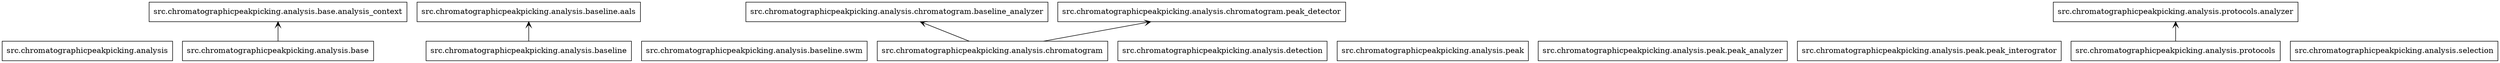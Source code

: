 digraph "packages_analysis" {
rankdir=BT
charset="utf-8"
"src.chromatographicpeakpicking.analysis" [color="black", label=<src.chromatographicpeakpicking.analysis>, shape="box", style="solid"];
"src.chromatographicpeakpicking.analysis.base" [color="black", label=<src.chromatographicpeakpicking.analysis.base>, shape="box", style="solid"];
"src.chromatographicpeakpicking.analysis.base.analysis_context" [color="black", label=<src.chromatographicpeakpicking.analysis.base.analysis_context>, shape="box", style="solid"];
"src.chromatographicpeakpicking.analysis.baseline" [color="black", label=<src.chromatographicpeakpicking.analysis.baseline>, shape="box", style="solid"];
"src.chromatographicpeakpicking.analysis.baseline.aals" [color="black", label=<src.chromatographicpeakpicking.analysis.baseline.aals>, shape="box", style="solid"];
"src.chromatographicpeakpicking.analysis.baseline.swm" [color="black", label=<src.chromatographicpeakpicking.analysis.baseline.swm>, shape="box", style="solid"];
"src.chromatographicpeakpicking.analysis.chromatogram" [color="black", label=<src.chromatographicpeakpicking.analysis.chromatogram>, shape="box", style="solid"];
"src.chromatographicpeakpicking.analysis.chromatogram.baseline_analyzer" [color="black", label=<src.chromatographicpeakpicking.analysis.chromatogram.baseline_analyzer>, shape="box", style="solid"];
"src.chromatographicpeakpicking.analysis.chromatogram.peak_detector" [color="black", label=<src.chromatographicpeakpicking.analysis.chromatogram.peak_detector>, shape="box", style="solid"];
"src.chromatographicpeakpicking.analysis.detection" [color="black", label=<src.chromatographicpeakpicking.analysis.detection>, shape="box", style="solid"];
"src.chromatographicpeakpicking.analysis.peak" [color="black", label=<src.chromatographicpeakpicking.analysis.peak>, shape="box", style="solid"];
"src.chromatographicpeakpicking.analysis.peak.peak_analyzer" [color="black", label=<src.chromatographicpeakpicking.analysis.peak.peak_analyzer>, shape="box", style="solid"];
"src.chromatographicpeakpicking.analysis.peak.peak_interogrator" [color="black", label=<src.chromatographicpeakpicking.analysis.peak.peak_interogrator>, shape="box", style="solid"];
"src.chromatographicpeakpicking.analysis.protocols" [color="black", label=<src.chromatographicpeakpicking.analysis.protocols>, shape="box", style="solid"];
"src.chromatographicpeakpicking.analysis.protocols.analyzer" [color="black", label=<src.chromatographicpeakpicking.analysis.protocols.analyzer>, shape="box", style="solid"];
"src.chromatographicpeakpicking.analysis.selection" [color="black", label=<src.chromatographicpeakpicking.analysis.selection>, shape="box", style="solid"];
"src.chromatographicpeakpicking.analysis.base" -> "src.chromatographicpeakpicking.analysis.base.analysis_context" [arrowhead="open", arrowtail="none"];
"src.chromatographicpeakpicking.analysis.baseline" -> "src.chromatographicpeakpicking.analysis.baseline.aals" [arrowhead="open", arrowtail="none"];
"src.chromatographicpeakpicking.analysis.chromatogram" -> "src.chromatographicpeakpicking.analysis.chromatogram.baseline_analyzer" [arrowhead="open", arrowtail="none"];
"src.chromatographicpeakpicking.analysis.chromatogram" -> "src.chromatographicpeakpicking.analysis.chromatogram.peak_detector" [arrowhead="open", arrowtail="none"];
"src.chromatographicpeakpicking.analysis.protocols" -> "src.chromatographicpeakpicking.analysis.protocols.analyzer" [arrowhead="open", arrowtail="none"];
}
